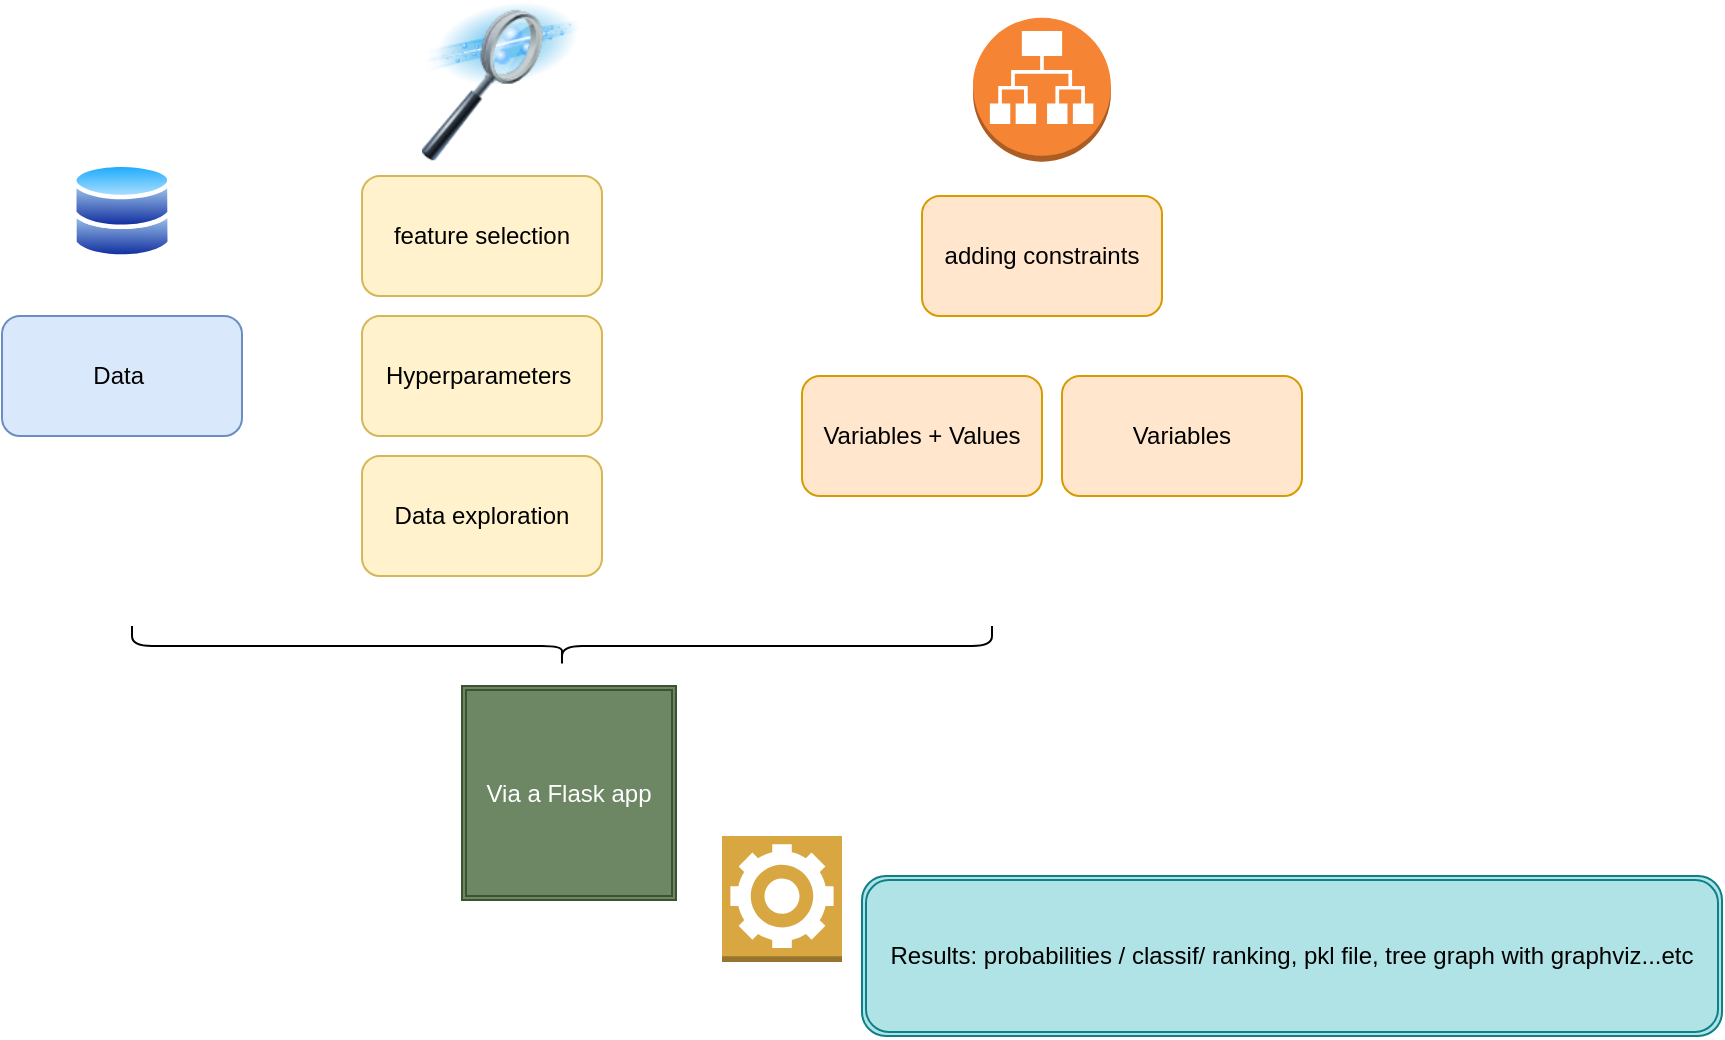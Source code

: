 <mxfile version="21.6.5" type="device">
  <diagram name="Page-1" id="yLuK1JA93Ii4snccJo0v">
    <mxGraphModel dx="794" dy="438" grid="1" gridSize="10" guides="1" tooltips="1" connect="1" arrows="1" fold="1" page="1" pageScale="1" pageWidth="827" pageHeight="1169" math="0" shadow="0">
      <root>
        <mxCell id="0" />
        <mxCell id="1" parent="0" />
        <mxCell id="5MFuqV6dT1OxRRbYAPmt-1" value="Data&amp;nbsp;" style="rounded=1;whiteSpace=wrap;html=1;fillColor=#dae8fc;strokeColor=#6c8ebf;" parent="1" vertex="1">
          <mxGeometry x="160" y="180" width="120" height="60" as="geometry" />
        </mxCell>
        <mxCell id="5MFuqV6dT1OxRRbYAPmt-2" value="feature selection" style="rounded=1;whiteSpace=wrap;html=1;fillColor=#fff2cc;strokeColor=#d6b656;" parent="1" vertex="1">
          <mxGeometry x="340" y="110" width="120" height="60" as="geometry" />
        </mxCell>
        <mxCell id="5MFuqV6dT1OxRRbYAPmt-3" value="Hyperparameters&amp;nbsp;" style="rounded=1;whiteSpace=wrap;html=1;fillColor=#fff2cc;strokeColor=#d6b656;" parent="1" vertex="1">
          <mxGeometry x="340" y="180" width="120" height="60" as="geometry" />
        </mxCell>
        <mxCell id="5MFuqV6dT1OxRRbYAPmt-4" value="Data exploration" style="rounded=1;whiteSpace=wrap;html=1;fillColor=#fff2cc;strokeColor=#d6b656;" parent="1" vertex="1">
          <mxGeometry x="340" y="250" width="120" height="60" as="geometry" />
        </mxCell>
        <mxCell id="5MFuqV6dT1OxRRbYAPmt-6" value="adding constraints" style="rounded=1;whiteSpace=wrap;html=1;fillColor=#ffe6cc;strokeColor=#d79b00;" parent="1" vertex="1">
          <mxGeometry x="620" y="120" width="120" height="60" as="geometry" />
        </mxCell>
        <mxCell id="5MFuqV6dT1OxRRbYAPmt-7" value="Variables + Values" style="rounded=1;whiteSpace=wrap;html=1;fillColor=#ffe6cc;strokeColor=#d79b00;" parent="1" vertex="1">
          <mxGeometry x="560" y="210" width="120" height="60" as="geometry" />
        </mxCell>
        <mxCell id="5MFuqV6dT1OxRRbYAPmt-8" value="Variables" style="rounded=1;whiteSpace=wrap;html=1;fillColor=#ffe6cc;strokeColor=#d79b00;" parent="1" vertex="1">
          <mxGeometry x="690" y="210" width="120" height="60" as="geometry" />
        </mxCell>
        <mxCell id="5MFuqV6dT1OxRRbYAPmt-10" value="" style="outlineConnect=0;dashed=0;verticalLabelPosition=bottom;verticalAlign=top;align=center;html=1;shape=mxgraph.aws3.application_load_balancer;fillColor=#F58534;gradientColor=none;" parent="1" vertex="1">
          <mxGeometry x="645.5" y="30.82" width="69" height="72" as="geometry" />
        </mxCell>
        <mxCell id="5MFuqV6dT1OxRRbYAPmt-11" value="" style="outlineConnect=0;dashed=0;verticalLabelPosition=bottom;verticalAlign=top;align=center;html=1;shape=mxgraph.aws3.worker;fillColor=#D9A741;gradientColor=none;" parent="1" vertex="1">
          <mxGeometry x="520" y="440" width="60" height="63" as="geometry" />
        </mxCell>
        <mxCell id="5MFuqV6dT1OxRRbYAPmt-12" value="" style="image;html=1;image=img/lib/clip_art/computers/Data_Filtering_128x128.png" parent="1" vertex="1">
          <mxGeometry x="370" y="22.82" width="80" height="80" as="geometry" />
        </mxCell>
        <mxCell id="5MFuqV6dT1OxRRbYAPmt-13" value="" style="image;aspect=fixed;perimeter=ellipsePerimeter;html=1;align=center;shadow=0;dashed=0;spacingTop=3;image=img/lib/active_directory/databases.svg;" parent="1" vertex="1">
          <mxGeometry x="195" y="102.82" width="50" height="49" as="geometry" />
        </mxCell>
        <mxCell id="5MFuqV6dT1OxRRbYAPmt-14" value="" style="shape=curlyBracket;whiteSpace=wrap;html=1;rounded=1;flipH=1;labelPosition=right;verticalLabelPosition=middle;align=left;verticalAlign=middle;rotation=90;" parent="1" vertex="1">
          <mxGeometry x="430" y="130" width="20" height="430" as="geometry" />
        </mxCell>
        <mxCell id="5MFuqV6dT1OxRRbYAPmt-15" value="Via a Flask app" style="shape=ext;double=1;whiteSpace=wrap;html=1;aspect=fixed;fillColor=#6d8764;fontColor=#ffffff;strokeColor=#3A5431;" parent="1" vertex="1">
          <mxGeometry x="390" y="365" width="107" height="107" as="geometry" />
        </mxCell>
        <mxCell id="5MFuqV6dT1OxRRbYAPmt-16" value="Results: probabilities / classif/ ranking, pkl file, tree graph with graphviz...etc" style="shape=ext;double=1;rounded=1;whiteSpace=wrap;html=1;fillColor=#b0e3e6;strokeColor=#0e8088;" parent="1" vertex="1">
          <mxGeometry x="590" y="460" width="430" height="80" as="geometry" />
        </mxCell>
      </root>
    </mxGraphModel>
  </diagram>
</mxfile>
